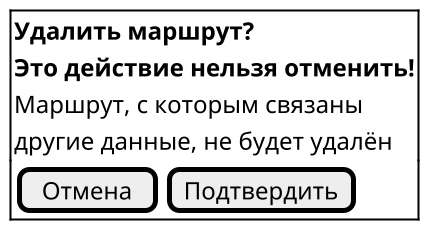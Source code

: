 @startsalt

scale 2

{+

{ 
    <b>Удалить маршрут?
    <b>Это действие нельзя отменить!
    Маршрут, с которым связаны 
    другие данные, не будет удалён
}
{ [ Отмена ] | [Подтвердить] }

}

@endsalt
